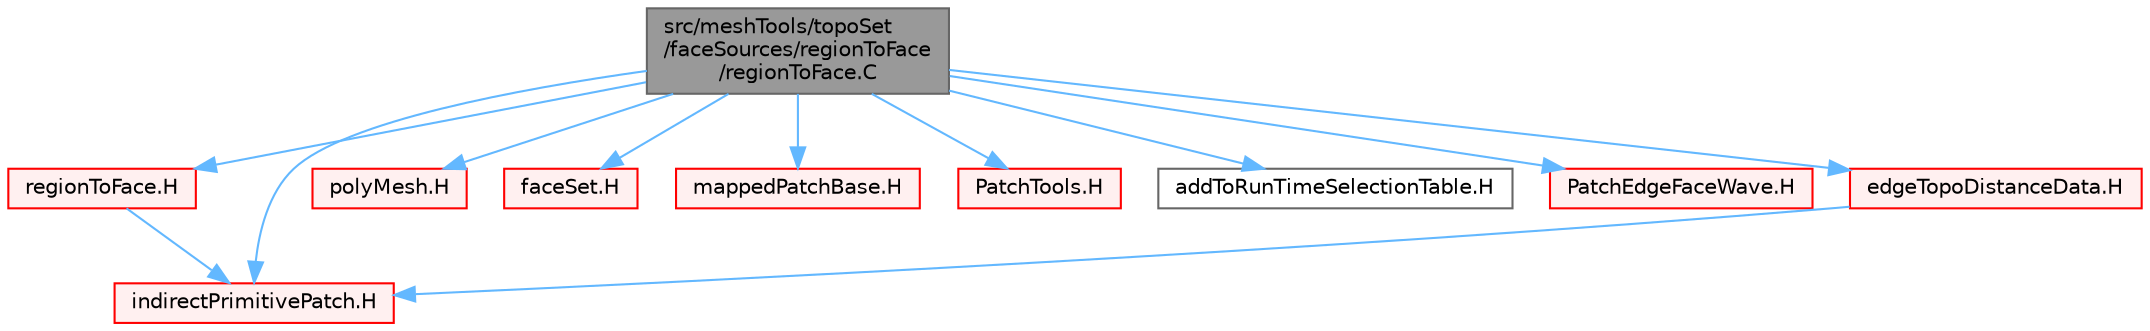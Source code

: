 digraph "src/meshTools/topoSet/faceSources/regionToFace/regionToFace.C"
{
 // LATEX_PDF_SIZE
  bgcolor="transparent";
  edge [fontname=Helvetica,fontsize=10,labelfontname=Helvetica,labelfontsize=10];
  node [fontname=Helvetica,fontsize=10,shape=box,height=0.2,width=0.4];
  Node1 [id="Node000001",label="src/meshTools/topoSet\l/faceSources/regionToFace\l/regionToFace.C",height=0.2,width=0.4,color="gray40", fillcolor="grey60", style="filled", fontcolor="black",tooltip=" "];
  Node1 -> Node2 [id="edge1_Node000001_Node000002",color="steelblue1",style="solid",tooltip=" "];
  Node2 [id="Node000002",label="regionToFace.H",height=0.2,width=0.4,color="red", fillcolor="#FFF0F0", style="filled",URL="$regionToFace_8H.html",tooltip=" "];
  Node2 -> Node216 [id="edge2_Node000002_Node000216",color="steelblue1",style="solid",tooltip=" "];
  Node216 [id="Node000216",label="indirectPrimitivePatch.H",height=0.2,width=0.4,color="red", fillcolor="#FFF0F0", style="filled",URL="$indirectPrimitivePatch_8H.html",tooltip=" "];
  Node1 -> Node222 [id="edge3_Node000001_Node000222",color="steelblue1",style="solid",tooltip=" "];
  Node222 [id="Node000222",label="polyMesh.H",height=0.2,width=0.4,color="red", fillcolor="#FFF0F0", style="filled",URL="$polyMesh_8H.html",tooltip=" "];
  Node1 -> Node283 [id="edge4_Node000001_Node000283",color="steelblue1",style="solid",tooltip=" "];
  Node283 [id="Node000283",label="faceSet.H",height=0.2,width=0.4,color="red", fillcolor="#FFF0F0", style="filled",URL="$faceSet_8H.html",tooltip=" "];
  Node1 -> Node285 [id="edge5_Node000001_Node000285",color="steelblue1",style="solid",tooltip=" "];
  Node285 [id="Node000285",label="mappedPatchBase.H",height=0.2,width=0.4,color="red", fillcolor="#FFF0F0", style="filled",URL="$mappedPatchBase_8H.html",tooltip=" "];
  Node1 -> Node216 [id="edge6_Node000001_Node000216",color="steelblue1",style="solid",tooltip=" "];
  Node1 -> Node340 [id="edge7_Node000001_Node000340",color="steelblue1",style="solid",tooltip=" "];
  Node340 [id="Node000340",label="PatchTools.H",height=0.2,width=0.4,color="red", fillcolor="#FFF0F0", style="filled",URL="$PatchTools_8H.html",tooltip=" "];
  Node1 -> Node341 [id="edge8_Node000001_Node000341",color="steelblue1",style="solid",tooltip=" "];
  Node341 [id="Node000341",label="addToRunTimeSelectionTable.H",height=0.2,width=0.4,color="grey40", fillcolor="white", style="filled",URL="$addToRunTimeSelectionTable_8H.html",tooltip="Macros for easy insertion into run-time selection tables."];
  Node1 -> Node342 [id="edge9_Node000001_Node000342",color="steelblue1",style="solid",tooltip=" "];
  Node342 [id="Node000342",label="PatchEdgeFaceWave.H",height=0.2,width=0.4,color="red", fillcolor="#FFF0F0", style="filled",URL="$PatchEdgeFaceWave_8H.html",tooltip=" "];
  Node1 -> Node345 [id="edge10_Node000001_Node000345",color="steelblue1",style="solid",tooltip=" "];
  Node345 [id="Node000345",label="edgeTopoDistanceData.H",height=0.2,width=0.4,color="red", fillcolor="#FFF0F0", style="filled",URL="$edgeTopoDistanceData_8H.html",tooltip=" "];
  Node345 -> Node216 [id="edge11_Node000345_Node000216",color="steelblue1",style="solid",tooltip=" "];
}
